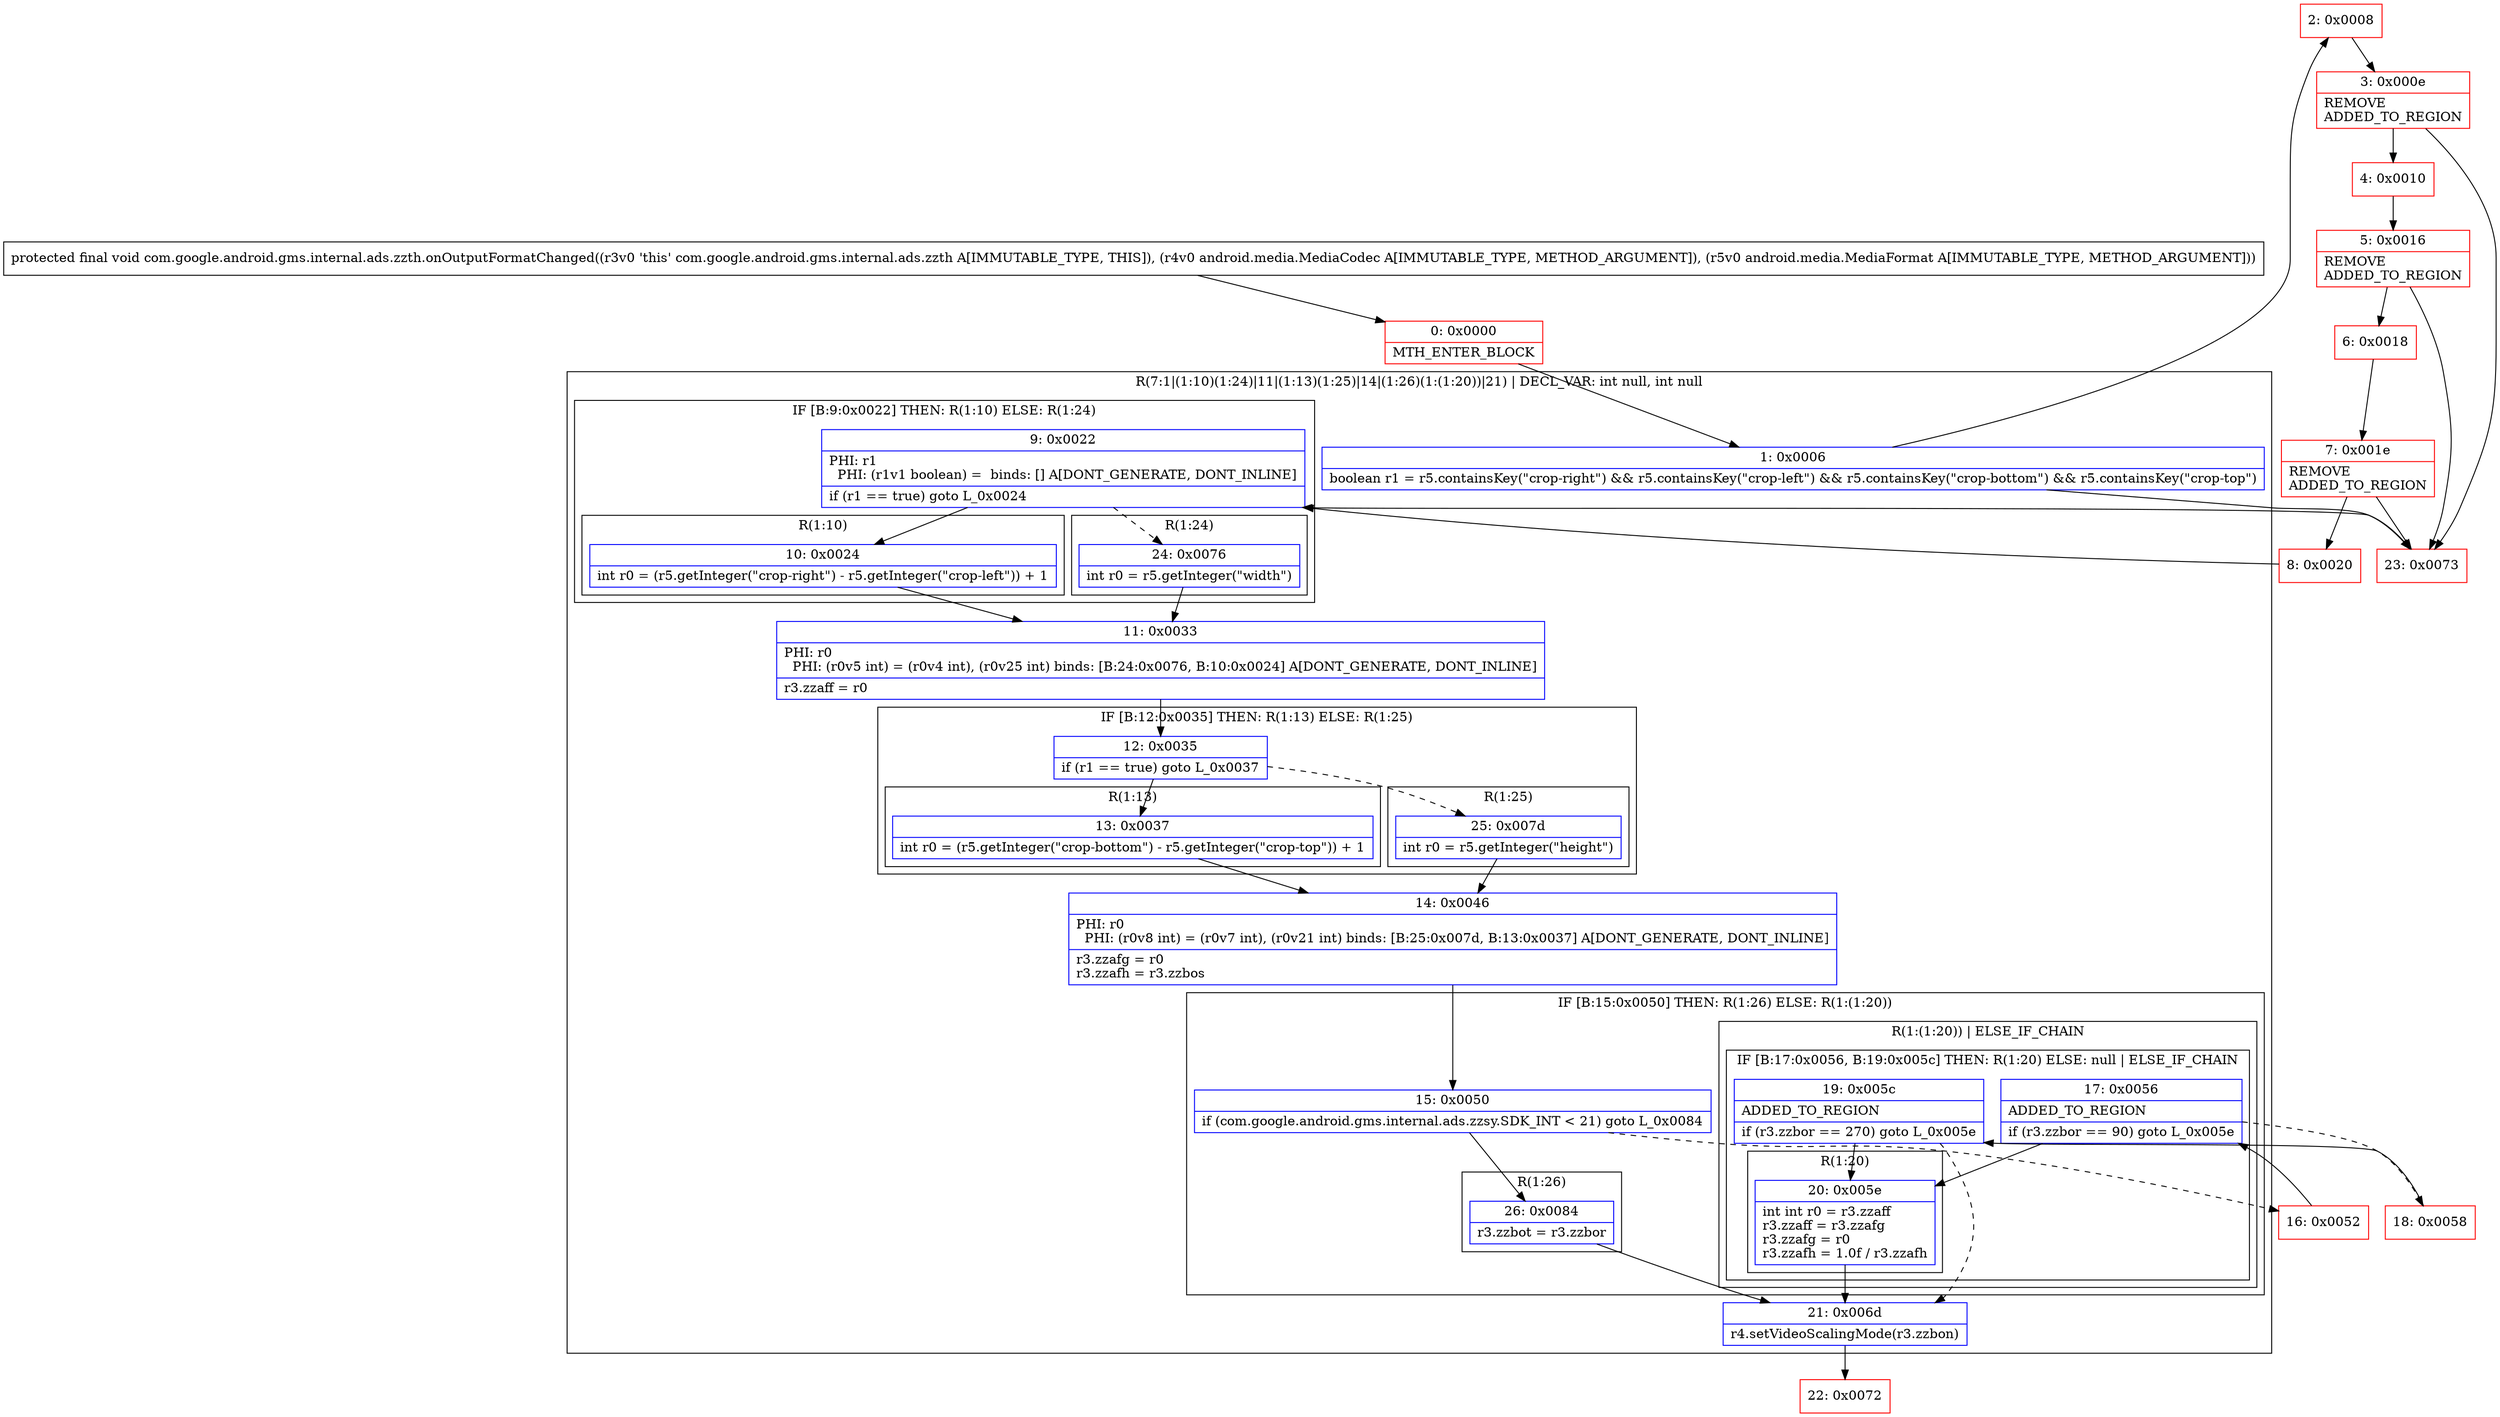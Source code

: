 digraph "CFG forcom.google.android.gms.internal.ads.zzth.onOutputFormatChanged(Landroid\/media\/MediaCodec;Landroid\/media\/MediaFormat;)V" {
subgraph cluster_Region_418445292 {
label = "R(7:1|(1:10)(1:24)|11|(1:13)(1:25)|14|(1:26)(1:(1:20))|21) | DECL_VAR: int null, int null\l";
node [shape=record,color=blue];
Node_1 [shape=record,label="{1\:\ 0x0006|boolean r1 = r5.containsKey(\"crop\-right\") && r5.containsKey(\"crop\-left\") && r5.containsKey(\"crop\-bottom\") && r5.containsKey(\"crop\-top\")\l}"];
subgraph cluster_IfRegion_2139147562 {
label = "IF [B:9:0x0022] THEN: R(1:10) ELSE: R(1:24)";
node [shape=record,color=blue];
Node_9 [shape=record,label="{9\:\ 0x0022|PHI: r1 \l  PHI: (r1v1 boolean) =  binds: [] A[DONT_GENERATE, DONT_INLINE]\l|if (r1 == true) goto L_0x0024\l}"];
subgraph cluster_Region_1902991143 {
label = "R(1:10)";
node [shape=record,color=blue];
Node_10 [shape=record,label="{10\:\ 0x0024|int r0 = (r5.getInteger(\"crop\-right\") \- r5.getInteger(\"crop\-left\")) + 1\l}"];
}
subgraph cluster_Region_1857913483 {
label = "R(1:24)";
node [shape=record,color=blue];
Node_24 [shape=record,label="{24\:\ 0x0076|int r0 = r5.getInteger(\"width\")\l}"];
}
}
Node_11 [shape=record,label="{11\:\ 0x0033|PHI: r0 \l  PHI: (r0v5 int) = (r0v4 int), (r0v25 int) binds: [B:24:0x0076, B:10:0x0024] A[DONT_GENERATE, DONT_INLINE]\l|r3.zzaff = r0\l}"];
subgraph cluster_IfRegion_828003553 {
label = "IF [B:12:0x0035] THEN: R(1:13) ELSE: R(1:25)";
node [shape=record,color=blue];
Node_12 [shape=record,label="{12\:\ 0x0035|if (r1 == true) goto L_0x0037\l}"];
subgraph cluster_Region_1810078991 {
label = "R(1:13)";
node [shape=record,color=blue];
Node_13 [shape=record,label="{13\:\ 0x0037|int r0 = (r5.getInteger(\"crop\-bottom\") \- r5.getInteger(\"crop\-top\")) + 1\l}"];
}
subgraph cluster_Region_142425533 {
label = "R(1:25)";
node [shape=record,color=blue];
Node_25 [shape=record,label="{25\:\ 0x007d|int r0 = r5.getInteger(\"height\")\l}"];
}
}
Node_14 [shape=record,label="{14\:\ 0x0046|PHI: r0 \l  PHI: (r0v8 int) = (r0v7 int), (r0v21 int) binds: [B:25:0x007d, B:13:0x0037] A[DONT_GENERATE, DONT_INLINE]\l|r3.zzafg = r0\lr3.zzafh = r3.zzbos\l}"];
subgraph cluster_IfRegion_161588500 {
label = "IF [B:15:0x0050] THEN: R(1:26) ELSE: R(1:(1:20))";
node [shape=record,color=blue];
Node_15 [shape=record,label="{15\:\ 0x0050|if (com.google.android.gms.internal.ads.zzsy.SDK_INT \< 21) goto L_0x0084\l}"];
subgraph cluster_Region_1852699443 {
label = "R(1:26)";
node [shape=record,color=blue];
Node_26 [shape=record,label="{26\:\ 0x0084|r3.zzbot = r3.zzbor\l}"];
}
subgraph cluster_Region_801938303 {
label = "R(1:(1:20)) | ELSE_IF_CHAIN\l";
node [shape=record,color=blue];
subgraph cluster_IfRegion_968695980 {
label = "IF [B:17:0x0056, B:19:0x005c] THEN: R(1:20) ELSE: null | ELSE_IF_CHAIN\l";
node [shape=record,color=blue];
Node_17 [shape=record,label="{17\:\ 0x0056|ADDED_TO_REGION\l|if (r3.zzbor == 90) goto L_0x005e\l}"];
Node_19 [shape=record,label="{19\:\ 0x005c|ADDED_TO_REGION\l|if (r3.zzbor == 270) goto L_0x005e\l}"];
subgraph cluster_Region_1774773026 {
label = "R(1:20)";
node [shape=record,color=blue];
Node_20 [shape=record,label="{20\:\ 0x005e|int int r0 = r3.zzaff\lr3.zzaff = r3.zzafg\lr3.zzafg = r0\lr3.zzafh = 1.0f \/ r3.zzafh\l}"];
}
}
}
}
Node_21 [shape=record,label="{21\:\ 0x006d|r4.setVideoScalingMode(r3.zzbon)\l}"];
}
Node_0 [shape=record,color=red,label="{0\:\ 0x0000|MTH_ENTER_BLOCK\l}"];
Node_2 [shape=record,color=red,label="{2\:\ 0x0008}"];
Node_3 [shape=record,color=red,label="{3\:\ 0x000e|REMOVE\lADDED_TO_REGION\l}"];
Node_4 [shape=record,color=red,label="{4\:\ 0x0010}"];
Node_5 [shape=record,color=red,label="{5\:\ 0x0016|REMOVE\lADDED_TO_REGION\l}"];
Node_6 [shape=record,color=red,label="{6\:\ 0x0018}"];
Node_7 [shape=record,color=red,label="{7\:\ 0x001e|REMOVE\lADDED_TO_REGION\l}"];
Node_8 [shape=record,color=red,label="{8\:\ 0x0020}"];
Node_16 [shape=record,color=red,label="{16\:\ 0x0052}"];
Node_18 [shape=record,color=red,label="{18\:\ 0x0058}"];
Node_22 [shape=record,color=red,label="{22\:\ 0x0072}"];
Node_23 [shape=record,color=red,label="{23\:\ 0x0073}"];
MethodNode[shape=record,label="{protected final void com.google.android.gms.internal.ads.zzth.onOutputFormatChanged((r3v0 'this' com.google.android.gms.internal.ads.zzth A[IMMUTABLE_TYPE, THIS]), (r4v0 android.media.MediaCodec A[IMMUTABLE_TYPE, METHOD_ARGUMENT]), (r5v0 android.media.MediaFormat A[IMMUTABLE_TYPE, METHOD_ARGUMENT])) }"];
MethodNode -> Node_0;
Node_1 -> Node_2;
Node_1 -> Node_23;
Node_9 -> Node_10;
Node_9 -> Node_24[style=dashed];
Node_10 -> Node_11;
Node_24 -> Node_11;
Node_11 -> Node_12;
Node_12 -> Node_13;
Node_12 -> Node_25[style=dashed];
Node_13 -> Node_14;
Node_25 -> Node_14;
Node_14 -> Node_15;
Node_15 -> Node_16[style=dashed];
Node_15 -> Node_26;
Node_26 -> Node_21;
Node_17 -> Node_18[style=dashed];
Node_17 -> Node_20;
Node_19 -> Node_20;
Node_19 -> Node_21[style=dashed];
Node_20 -> Node_21;
Node_21 -> Node_22;
Node_0 -> Node_1;
Node_2 -> Node_3;
Node_3 -> Node_4;
Node_3 -> Node_23;
Node_4 -> Node_5;
Node_5 -> Node_6;
Node_5 -> Node_23;
Node_6 -> Node_7;
Node_7 -> Node_8;
Node_7 -> Node_23;
Node_8 -> Node_9;
Node_16 -> Node_17;
Node_18 -> Node_19;
Node_23 -> Node_9;
}

